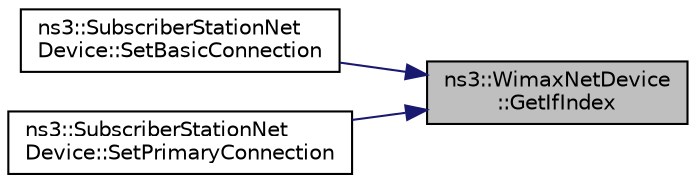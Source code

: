 digraph "ns3::WimaxNetDevice::GetIfIndex"
{
 // LATEX_PDF_SIZE
  edge [fontname="Helvetica",fontsize="10",labelfontname="Helvetica",labelfontsize="10"];
  node [fontname="Helvetica",fontsize="10",shape=record];
  rankdir="RL";
  Node1 [label="ns3::WimaxNetDevice\l::GetIfIndex",height=0.2,width=0.4,color="black", fillcolor="grey75", style="filled", fontcolor="black",tooltip="Get interface index."];
  Node1 -> Node2 [dir="back",color="midnightblue",fontsize="10",style="solid",fontname="Helvetica"];
  Node2 [label="ns3::SubscriberStationNet\lDevice::SetBasicConnection",height=0.2,width=0.4,color="black", fillcolor="white", style="filled",URL="$classns3_1_1_subscriber_station_net_device.html#a5e6feaf1babe29ff2c74293ea507f4ec",tooltip=" "];
  Node1 -> Node3 [dir="back",color="midnightblue",fontsize="10",style="solid",fontname="Helvetica"];
  Node3 [label="ns3::SubscriberStationNet\lDevice::SetPrimaryConnection",height=0.2,width=0.4,color="black", fillcolor="white", style="filled",URL="$classns3_1_1_subscriber_station_net_device.html#a65babf4d4e460e77781661ccdc70e879",tooltip=" "];
}
